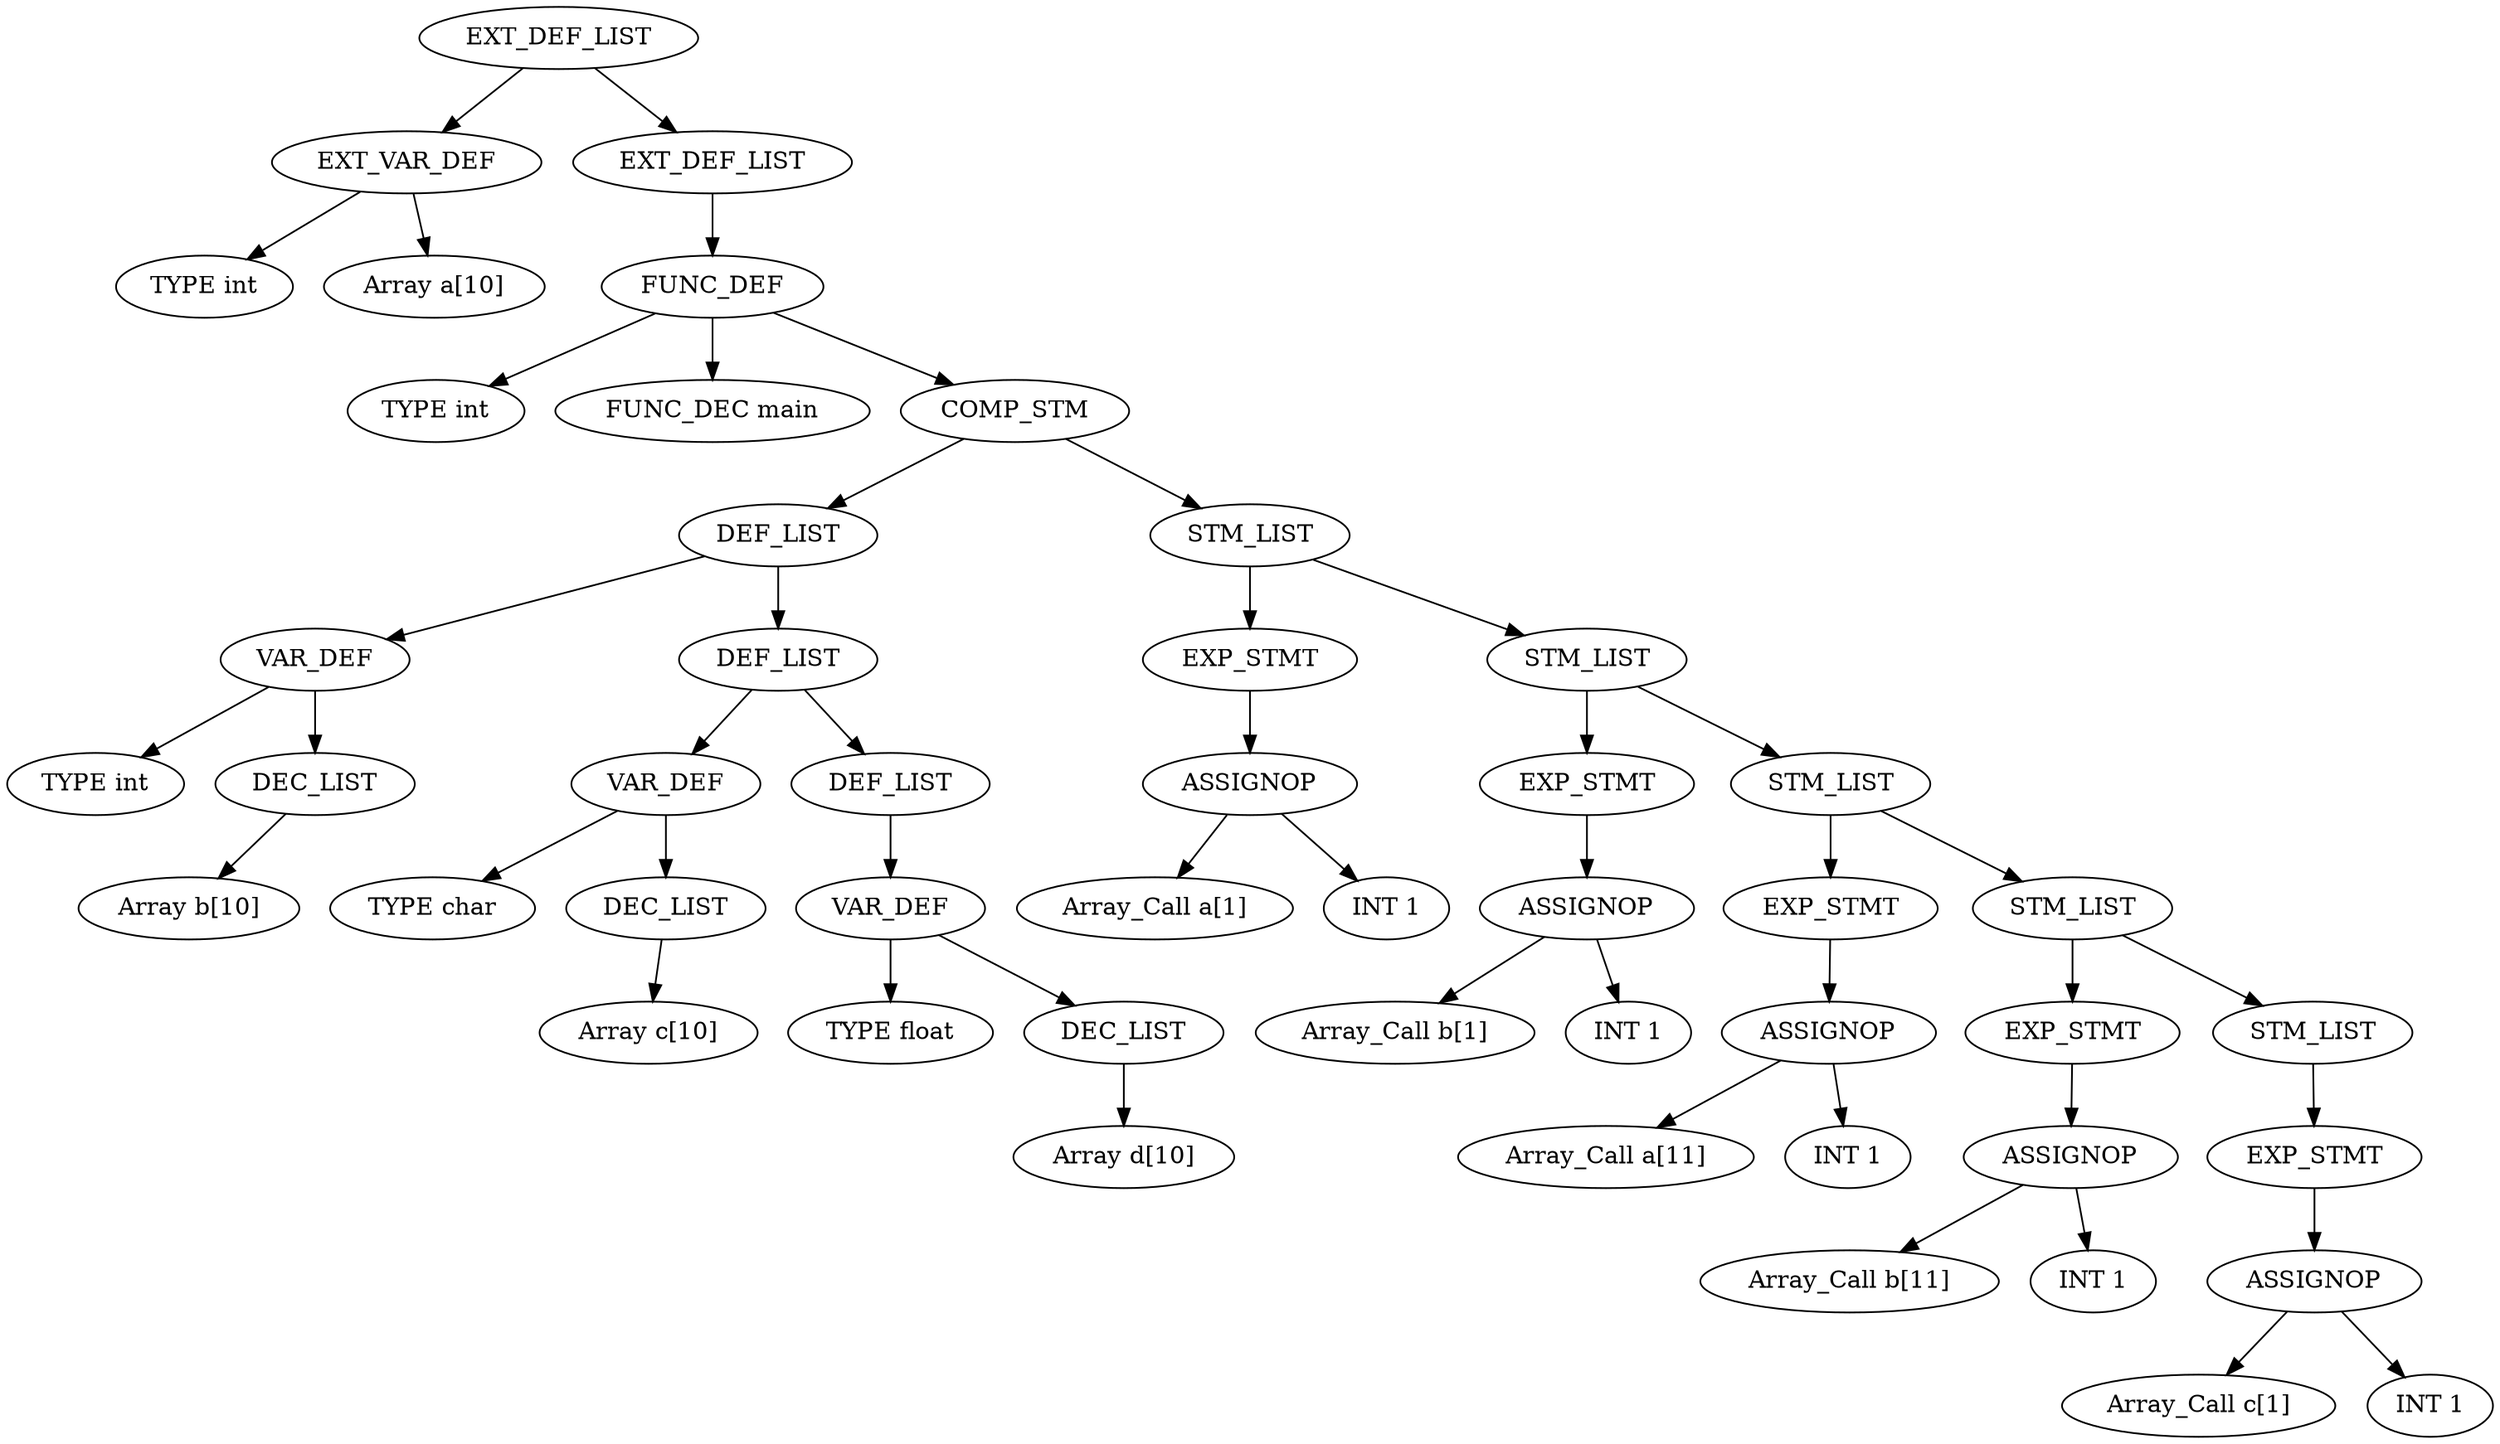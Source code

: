 digraph G {
node1[label="EXT_DEF_LIST"]
node1->node2
node2[label="EXT_VAR_DEF"]
node2->node3
node3[label="TYPE int"]
node2->node4
node4[label="Array a[10]"]
node1->node5
node5[label="EXT_DEF_LIST"]
node5->node6
node6[label="FUNC_DEF"]
node6->node7
node7[label="TYPE int"]
node6->node8
node8[label="FUNC_DEC main"]
node6->node9
node9[label="COMP_STM"]
node9->node10
node10[label="DEF_LIST"]
node10->node11
node11[label="VAR_DEF"]
node11->node12
node12[label="TYPE int"]
node11->node13
node13[label="DEC_LIST"]
node13->node14
node14[label="Array b[10]"]
node10->node15
node15[label="DEF_LIST"]
node15->node16
node16[label="VAR_DEF"]
node16->node17
node17[label="TYPE char"]
node16->node18
node18[label="DEC_LIST"]
node18->node19
node19[label="Array c[10]"]
node15->node20
node20[label="DEF_LIST"]
node20->node21
node21[label="VAR_DEF"]
node21->node22
node22[label="TYPE float"]
node21->node23
node23[label="DEC_LIST"]
node23->node24
node24[label="Array d[10]"]
node9->node25
node25[label="STM_LIST"]
node25->node26
node26[label="EXP_STMT"]
node26->node27
node27[label="ASSIGNOP"]
node27->node28
node28[label="Array_Call a[1]"]
node27->node29
node29[label="INT 1"]
node25->node30
node30[label="STM_LIST"]
node30->node31
node31[label="EXP_STMT"]
node31->node32
node32[label="ASSIGNOP"]
node32->node33
node33[label="Array_Call b[1]"]
node32->node34
node34[label="INT 1"]
node30->node35
node35[label="STM_LIST"]
node35->node36
node36[label="EXP_STMT"]
node36->node37
node37[label="ASSIGNOP"]
node37->node38
node38[label="Array_Call a[11]"]
node37->node39
node39[label="INT 1"]
node35->node40
node40[label="STM_LIST"]
node40->node41
node41[label="EXP_STMT"]
node41->node42
node42[label="ASSIGNOP"]
node42->node43
node43[label="Array_Call b[11]"]
node42->node44
node44[label="INT 1"]
node40->node45
node45[label="STM_LIST"]
node45->node46
node46[label="EXP_STMT"]
node46->node47
node47[label="ASSIGNOP"]
node47->node48
node48[label="Array_Call c[1]"]
node47->node49
node49[label="INT 1"]
}
